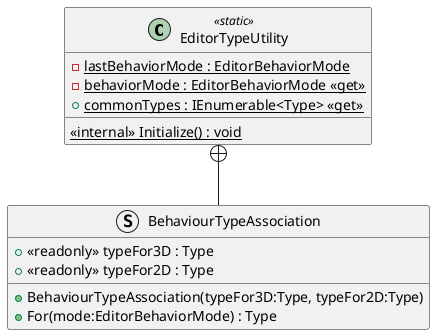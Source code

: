 @startuml
class EditorTypeUtility <<static>> {
    <<internal>> {static} Initialize() : void
    - {static} lastBehaviorMode : EditorBehaviorMode
    - {static} behaviorMode : EditorBehaviorMode <<get>>
    + {static} commonTypes : IEnumerable<Type> <<get>>
}
struct BehaviourTypeAssociation {
    + <<readonly>> typeFor3D : Type
    + <<readonly>> typeFor2D : Type
    + BehaviourTypeAssociation(typeFor3D:Type, typeFor2D:Type)
    + For(mode:EditorBehaviorMode) : Type
}
EditorTypeUtility +-- BehaviourTypeAssociation
@enduml
